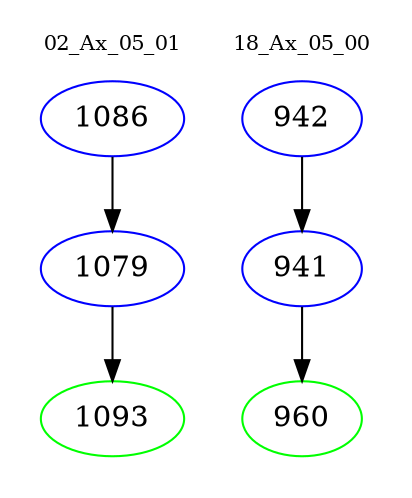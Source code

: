 digraph{
subgraph cluster_0 {
color = white
label = "02_Ax_05_01";
fontsize=10;
T0_1086 [label="1086", color="blue"]
T0_1086 -> T0_1079 [color="black"]
T0_1079 [label="1079", color="blue"]
T0_1079 -> T0_1093 [color="black"]
T0_1093 [label="1093", color="green"]
}
subgraph cluster_1 {
color = white
label = "18_Ax_05_00";
fontsize=10;
T1_942 [label="942", color="blue"]
T1_942 -> T1_941 [color="black"]
T1_941 [label="941", color="blue"]
T1_941 -> T1_960 [color="black"]
T1_960 [label="960", color="green"]
}
}

